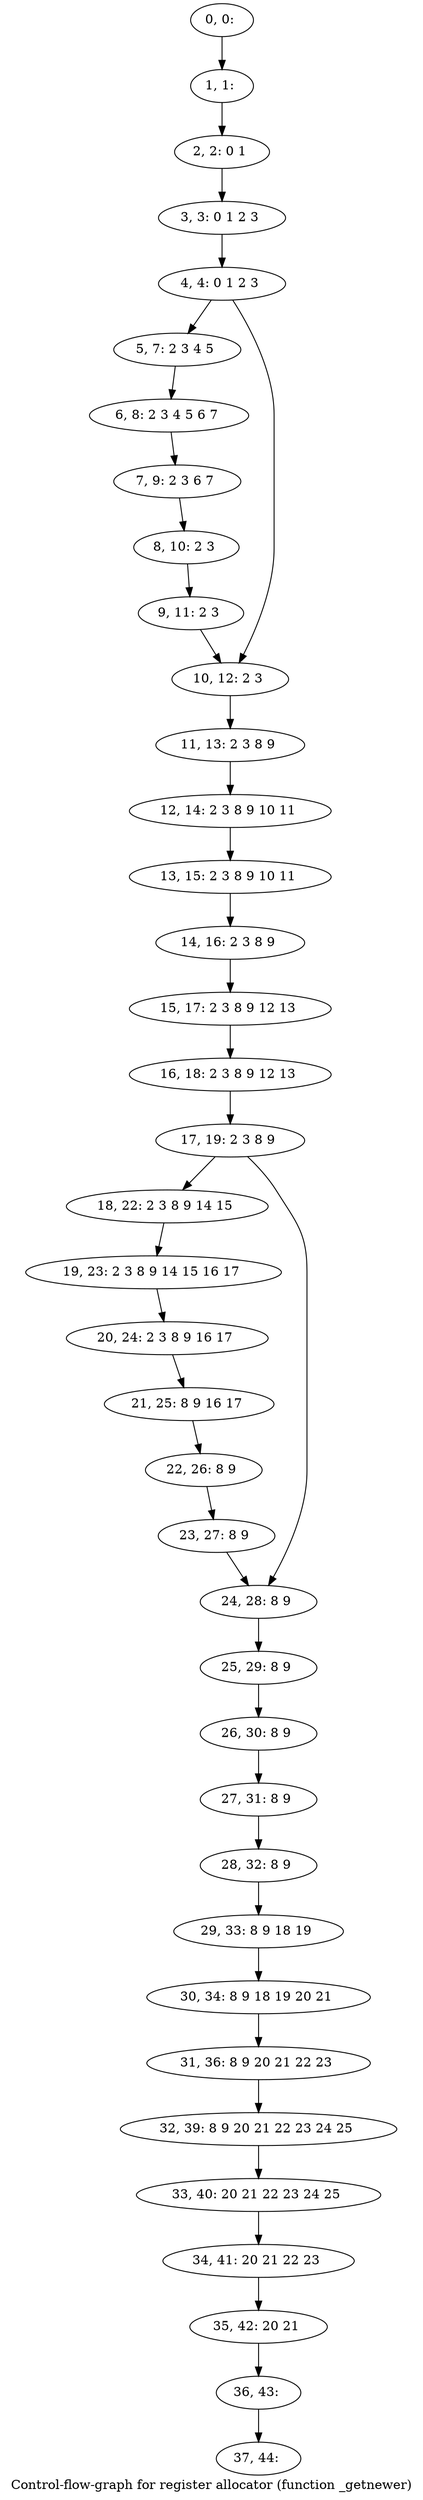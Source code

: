 digraph G {
graph [label="Control-flow-graph for register allocator (function _getnewer)"]
0[label="0, 0: "];
1[label="1, 1: "];
2[label="2, 2: 0 1 "];
3[label="3, 3: 0 1 2 3 "];
4[label="4, 4: 0 1 2 3 "];
5[label="5, 7: 2 3 4 5 "];
6[label="6, 8: 2 3 4 5 6 7 "];
7[label="7, 9: 2 3 6 7 "];
8[label="8, 10: 2 3 "];
9[label="9, 11: 2 3 "];
10[label="10, 12: 2 3 "];
11[label="11, 13: 2 3 8 9 "];
12[label="12, 14: 2 3 8 9 10 11 "];
13[label="13, 15: 2 3 8 9 10 11 "];
14[label="14, 16: 2 3 8 9 "];
15[label="15, 17: 2 3 8 9 12 13 "];
16[label="16, 18: 2 3 8 9 12 13 "];
17[label="17, 19: 2 3 8 9 "];
18[label="18, 22: 2 3 8 9 14 15 "];
19[label="19, 23: 2 3 8 9 14 15 16 17 "];
20[label="20, 24: 2 3 8 9 16 17 "];
21[label="21, 25: 8 9 16 17 "];
22[label="22, 26: 8 9 "];
23[label="23, 27: 8 9 "];
24[label="24, 28: 8 9 "];
25[label="25, 29: 8 9 "];
26[label="26, 30: 8 9 "];
27[label="27, 31: 8 9 "];
28[label="28, 32: 8 9 "];
29[label="29, 33: 8 9 18 19 "];
30[label="30, 34: 8 9 18 19 20 21 "];
31[label="31, 36: 8 9 20 21 22 23 "];
32[label="32, 39: 8 9 20 21 22 23 24 25 "];
33[label="33, 40: 20 21 22 23 24 25 "];
34[label="34, 41: 20 21 22 23 "];
35[label="35, 42: 20 21 "];
36[label="36, 43: "];
37[label="37, 44: "];
0->1 ;
1->2 ;
2->3 ;
3->4 ;
4->5 ;
4->10 ;
5->6 ;
6->7 ;
7->8 ;
8->9 ;
9->10 ;
10->11 ;
11->12 ;
12->13 ;
13->14 ;
14->15 ;
15->16 ;
16->17 ;
17->18 ;
17->24 ;
18->19 ;
19->20 ;
20->21 ;
21->22 ;
22->23 ;
23->24 ;
24->25 ;
25->26 ;
26->27 ;
27->28 ;
28->29 ;
29->30 ;
30->31 ;
31->32 ;
32->33 ;
33->34 ;
34->35 ;
35->36 ;
36->37 ;
}

